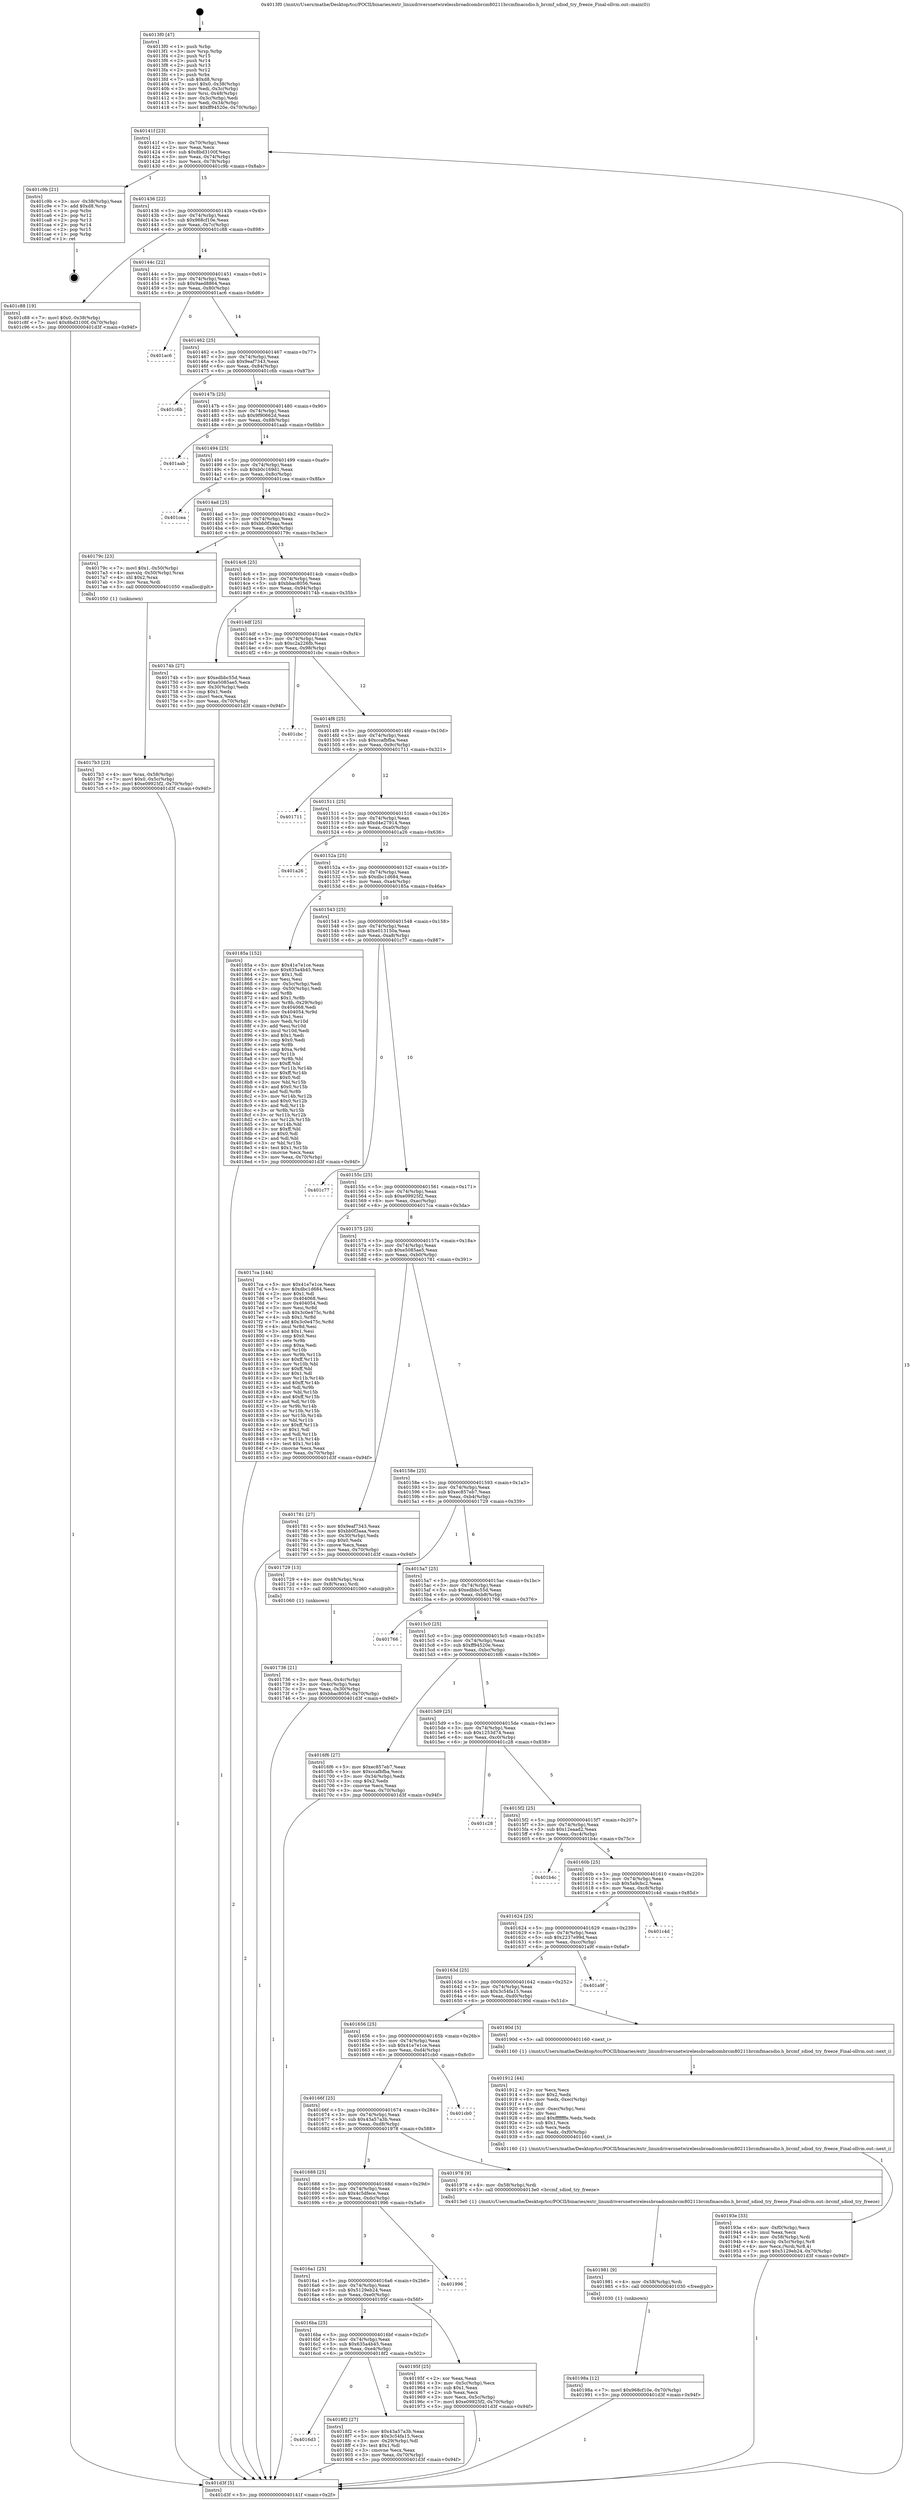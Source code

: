 digraph "0x4013f0" {
  label = "0x4013f0 (/mnt/c/Users/mathe/Desktop/tcc/POCII/binaries/extr_linuxdriversnetwirelessbroadcombrcm80211brcmfmacsdio.h_brcmf_sdiod_try_freeze_Final-ollvm.out::main(0))"
  labelloc = "t"
  node[shape=record]

  Entry [label="",width=0.3,height=0.3,shape=circle,fillcolor=black,style=filled]
  "0x40141f" [label="{
     0x40141f [23]\l
     | [instrs]\l
     &nbsp;&nbsp;0x40141f \<+3\>: mov -0x70(%rbp),%eax\l
     &nbsp;&nbsp;0x401422 \<+2\>: mov %eax,%ecx\l
     &nbsp;&nbsp;0x401424 \<+6\>: sub $0x8bd3100f,%ecx\l
     &nbsp;&nbsp;0x40142a \<+3\>: mov %eax,-0x74(%rbp)\l
     &nbsp;&nbsp;0x40142d \<+3\>: mov %ecx,-0x78(%rbp)\l
     &nbsp;&nbsp;0x401430 \<+6\>: je 0000000000401c9b \<main+0x8ab\>\l
  }"]
  "0x401c9b" [label="{
     0x401c9b [21]\l
     | [instrs]\l
     &nbsp;&nbsp;0x401c9b \<+3\>: mov -0x38(%rbp),%eax\l
     &nbsp;&nbsp;0x401c9e \<+7\>: add $0xd8,%rsp\l
     &nbsp;&nbsp;0x401ca5 \<+1\>: pop %rbx\l
     &nbsp;&nbsp;0x401ca6 \<+2\>: pop %r12\l
     &nbsp;&nbsp;0x401ca8 \<+2\>: pop %r13\l
     &nbsp;&nbsp;0x401caa \<+2\>: pop %r14\l
     &nbsp;&nbsp;0x401cac \<+2\>: pop %r15\l
     &nbsp;&nbsp;0x401cae \<+1\>: pop %rbp\l
     &nbsp;&nbsp;0x401caf \<+1\>: ret\l
  }"]
  "0x401436" [label="{
     0x401436 [22]\l
     | [instrs]\l
     &nbsp;&nbsp;0x401436 \<+5\>: jmp 000000000040143b \<main+0x4b\>\l
     &nbsp;&nbsp;0x40143b \<+3\>: mov -0x74(%rbp),%eax\l
     &nbsp;&nbsp;0x40143e \<+5\>: sub $0x968cf10e,%eax\l
     &nbsp;&nbsp;0x401443 \<+3\>: mov %eax,-0x7c(%rbp)\l
     &nbsp;&nbsp;0x401446 \<+6\>: je 0000000000401c88 \<main+0x898\>\l
  }"]
  Exit [label="",width=0.3,height=0.3,shape=circle,fillcolor=black,style=filled,peripheries=2]
  "0x401c88" [label="{
     0x401c88 [19]\l
     | [instrs]\l
     &nbsp;&nbsp;0x401c88 \<+7\>: movl $0x0,-0x38(%rbp)\l
     &nbsp;&nbsp;0x401c8f \<+7\>: movl $0x8bd3100f,-0x70(%rbp)\l
     &nbsp;&nbsp;0x401c96 \<+5\>: jmp 0000000000401d3f \<main+0x94f\>\l
  }"]
  "0x40144c" [label="{
     0x40144c [22]\l
     | [instrs]\l
     &nbsp;&nbsp;0x40144c \<+5\>: jmp 0000000000401451 \<main+0x61\>\l
     &nbsp;&nbsp;0x401451 \<+3\>: mov -0x74(%rbp),%eax\l
     &nbsp;&nbsp;0x401454 \<+5\>: sub $0x9aed8864,%eax\l
     &nbsp;&nbsp;0x401459 \<+3\>: mov %eax,-0x80(%rbp)\l
     &nbsp;&nbsp;0x40145c \<+6\>: je 0000000000401ac6 \<main+0x6d6\>\l
  }"]
  "0x40198a" [label="{
     0x40198a [12]\l
     | [instrs]\l
     &nbsp;&nbsp;0x40198a \<+7\>: movl $0x968cf10e,-0x70(%rbp)\l
     &nbsp;&nbsp;0x401991 \<+5\>: jmp 0000000000401d3f \<main+0x94f\>\l
  }"]
  "0x401ac6" [label="{
     0x401ac6\l
  }", style=dashed]
  "0x401462" [label="{
     0x401462 [25]\l
     | [instrs]\l
     &nbsp;&nbsp;0x401462 \<+5\>: jmp 0000000000401467 \<main+0x77\>\l
     &nbsp;&nbsp;0x401467 \<+3\>: mov -0x74(%rbp),%eax\l
     &nbsp;&nbsp;0x40146a \<+5\>: sub $0x9eaf7343,%eax\l
     &nbsp;&nbsp;0x40146f \<+6\>: mov %eax,-0x84(%rbp)\l
     &nbsp;&nbsp;0x401475 \<+6\>: je 0000000000401c6b \<main+0x87b\>\l
  }"]
  "0x401981" [label="{
     0x401981 [9]\l
     | [instrs]\l
     &nbsp;&nbsp;0x401981 \<+4\>: mov -0x58(%rbp),%rdi\l
     &nbsp;&nbsp;0x401985 \<+5\>: call 0000000000401030 \<free@plt\>\l
     | [calls]\l
     &nbsp;&nbsp;0x401030 \{1\} (unknown)\l
  }"]
  "0x401c6b" [label="{
     0x401c6b\l
  }", style=dashed]
  "0x40147b" [label="{
     0x40147b [25]\l
     | [instrs]\l
     &nbsp;&nbsp;0x40147b \<+5\>: jmp 0000000000401480 \<main+0x90\>\l
     &nbsp;&nbsp;0x401480 \<+3\>: mov -0x74(%rbp),%eax\l
     &nbsp;&nbsp;0x401483 \<+5\>: sub $0x9f90662d,%eax\l
     &nbsp;&nbsp;0x401488 \<+6\>: mov %eax,-0x88(%rbp)\l
     &nbsp;&nbsp;0x40148e \<+6\>: je 0000000000401aab \<main+0x6bb\>\l
  }"]
  "0x40193e" [label="{
     0x40193e [33]\l
     | [instrs]\l
     &nbsp;&nbsp;0x40193e \<+6\>: mov -0xf0(%rbp),%ecx\l
     &nbsp;&nbsp;0x401944 \<+3\>: imul %eax,%ecx\l
     &nbsp;&nbsp;0x401947 \<+4\>: mov -0x58(%rbp),%rdi\l
     &nbsp;&nbsp;0x40194b \<+4\>: movslq -0x5c(%rbp),%r8\l
     &nbsp;&nbsp;0x40194f \<+4\>: mov %ecx,(%rdi,%r8,4)\l
     &nbsp;&nbsp;0x401953 \<+7\>: movl $0x5129eb24,-0x70(%rbp)\l
     &nbsp;&nbsp;0x40195a \<+5\>: jmp 0000000000401d3f \<main+0x94f\>\l
  }"]
  "0x401aab" [label="{
     0x401aab\l
  }", style=dashed]
  "0x401494" [label="{
     0x401494 [25]\l
     | [instrs]\l
     &nbsp;&nbsp;0x401494 \<+5\>: jmp 0000000000401499 \<main+0xa9\>\l
     &nbsp;&nbsp;0x401499 \<+3\>: mov -0x74(%rbp),%eax\l
     &nbsp;&nbsp;0x40149c \<+5\>: sub $0xb0c169d1,%eax\l
     &nbsp;&nbsp;0x4014a1 \<+6\>: mov %eax,-0x8c(%rbp)\l
     &nbsp;&nbsp;0x4014a7 \<+6\>: je 0000000000401cea \<main+0x8fa\>\l
  }"]
  "0x401912" [label="{
     0x401912 [44]\l
     | [instrs]\l
     &nbsp;&nbsp;0x401912 \<+2\>: xor %ecx,%ecx\l
     &nbsp;&nbsp;0x401914 \<+5\>: mov $0x2,%edx\l
     &nbsp;&nbsp;0x401919 \<+6\>: mov %edx,-0xec(%rbp)\l
     &nbsp;&nbsp;0x40191f \<+1\>: cltd\l
     &nbsp;&nbsp;0x401920 \<+6\>: mov -0xec(%rbp),%esi\l
     &nbsp;&nbsp;0x401926 \<+2\>: idiv %esi\l
     &nbsp;&nbsp;0x401928 \<+6\>: imul $0xfffffffe,%edx,%edx\l
     &nbsp;&nbsp;0x40192e \<+3\>: sub $0x1,%ecx\l
     &nbsp;&nbsp;0x401931 \<+2\>: sub %ecx,%edx\l
     &nbsp;&nbsp;0x401933 \<+6\>: mov %edx,-0xf0(%rbp)\l
     &nbsp;&nbsp;0x401939 \<+5\>: call 0000000000401160 \<next_i\>\l
     | [calls]\l
     &nbsp;&nbsp;0x401160 \{1\} (/mnt/c/Users/mathe/Desktop/tcc/POCII/binaries/extr_linuxdriversnetwirelessbroadcombrcm80211brcmfmacsdio.h_brcmf_sdiod_try_freeze_Final-ollvm.out::next_i)\l
  }"]
  "0x401cea" [label="{
     0x401cea\l
  }", style=dashed]
  "0x4014ad" [label="{
     0x4014ad [25]\l
     | [instrs]\l
     &nbsp;&nbsp;0x4014ad \<+5\>: jmp 00000000004014b2 \<main+0xc2\>\l
     &nbsp;&nbsp;0x4014b2 \<+3\>: mov -0x74(%rbp),%eax\l
     &nbsp;&nbsp;0x4014b5 \<+5\>: sub $0xbb0f3aaa,%eax\l
     &nbsp;&nbsp;0x4014ba \<+6\>: mov %eax,-0x90(%rbp)\l
     &nbsp;&nbsp;0x4014c0 \<+6\>: je 000000000040179c \<main+0x3ac\>\l
  }"]
  "0x4016d3" [label="{
     0x4016d3\l
  }", style=dashed]
  "0x40179c" [label="{
     0x40179c [23]\l
     | [instrs]\l
     &nbsp;&nbsp;0x40179c \<+7\>: movl $0x1,-0x50(%rbp)\l
     &nbsp;&nbsp;0x4017a3 \<+4\>: movslq -0x50(%rbp),%rax\l
     &nbsp;&nbsp;0x4017a7 \<+4\>: shl $0x2,%rax\l
     &nbsp;&nbsp;0x4017ab \<+3\>: mov %rax,%rdi\l
     &nbsp;&nbsp;0x4017ae \<+5\>: call 0000000000401050 \<malloc@plt\>\l
     | [calls]\l
     &nbsp;&nbsp;0x401050 \{1\} (unknown)\l
  }"]
  "0x4014c6" [label="{
     0x4014c6 [25]\l
     | [instrs]\l
     &nbsp;&nbsp;0x4014c6 \<+5\>: jmp 00000000004014cb \<main+0xdb\>\l
     &nbsp;&nbsp;0x4014cb \<+3\>: mov -0x74(%rbp),%eax\l
     &nbsp;&nbsp;0x4014ce \<+5\>: sub $0xbbac8056,%eax\l
     &nbsp;&nbsp;0x4014d3 \<+6\>: mov %eax,-0x94(%rbp)\l
     &nbsp;&nbsp;0x4014d9 \<+6\>: je 000000000040174b \<main+0x35b\>\l
  }"]
  "0x4018f2" [label="{
     0x4018f2 [27]\l
     | [instrs]\l
     &nbsp;&nbsp;0x4018f2 \<+5\>: mov $0x43a57a3b,%eax\l
     &nbsp;&nbsp;0x4018f7 \<+5\>: mov $0x3c54fa15,%ecx\l
     &nbsp;&nbsp;0x4018fc \<+3\>: mov -0x29(%rbp),%dl\l
     &nbsp;&nbsp;0x4018ff \<+3\>: test $0x1,%dl\l
     &nbsp;&nbsp;0x401902 \<+3\>: cmovne %ecx,%eax\l
     &nbsp;&nbsp;0x401905 \<+3\>: mov %eax,-0x70(%rbp)\l
     &nbsp;&nbsp;0x401908 \<+5\>: jmp 0000000000401d3f \<main+0x94f\>\l
  }"]
  "0x40174b" [label="{
     0x40174b [27]\l
     | [instrs]\l
     &nbsp;&nbsp;0x40174b \<+5\>: mov $0xedbbc55d,%eax\l
     &nbsp;&nbsp;0x401750 \<+5\>: mov $0xe5085ae5,%ecx\l
     &nbsp;&nbsp;0x401755 \<+3\>: mov -0x30(%rbp),%edx\l
     &nbsp;&nbsp;0x401758 \<+3\>: cmp $0x1,%edx\l
     &nbsp;&nbsp;0x40175b \<+3\>: cmovl %ecx,%eax\l
     &nbsp;&nbsp;0x40175e \<+3\>: mov %eax,-0x70(%rbp)\l
     &nbsp;&nbsp;0x401761 \<+5\>: jmp 0000000000401d3f \<main+0x94f\>\l
  }"]
  "0x4014df" [label="{
     0x4014df [25]\l
     | [instrs]\l
     &nbsp;&nbsp;0x4014df \<+5\>: jmp 00000000004014e4 \<main+0xf4\>\l
     &nbsp;&nbsp;0x4014e4 \<+3\>: mov -0x74(%rbp),%eax\l
     &nbsp;&nbsp;0x4014e7 \<+5\>: sub $0xc2a226fb,%eax\l
     &nbsp;&nbsp;0x4014ec \<+6\>: mov %eax,-0x98(%rbp)\l
     &nbsp;&nbsp;0x4014f2 \<+6\>: je 0000000000401cbc \<main+0x8cc\>\l
  }"]
  "0x4016ba" [label="{
     0x4016ba [25]\l
     | [instrs]\l
     &nbsp;&nbsp;0x4016ba \<+5\>: jmp 00000000004016bf \<main+0x2cf\>\l
     &nbsp;&nbsp;0x4016bf \<+3\>: mov -0x74(%rbp),%eax\l
     &nbsp;&nbsp;0x4016c2 \<+5\>: sub $0x635a4b45,%eax\l
     &nbsp;&nbsp;0x4016c7 \<+6\>: mov %eax,-0xe4(%rbp)\l
     &nbsp;&nbsp;0x4016cd \<+6\>: je 00000000004018f2 \<main+0x502\>\l
  }"]
  "0x401cbc" [label="{
     0x401cbc\l
  }", style=dashed]
  "0x4014f8" [label="{
     0x4014f8 [25]\l
     | [instrs]\l
     &nbsp;&nbsp;0x4014f8 \<+5\>: jmp 00000000004014fd \<main+0x10d\>\l
     &nbsp;&nbsp;0x4014fd \<+3\>: mov -0x74(%rbp),%eax\l
     &nbsp;&nbsp;0x401500 \<+5\>: sub $0xccafbfba,%eax\l
     &nbsp;&nbsp;0x401505 \<+6\>: mov %eax,-0x9c(%rbp)\l
     &nbsp;&nbsp;0x40150b \<+6\>: je 0000000000401711 \<main+0x321\>\l
  }"]
  "0x40195f" [label="{
     0x40195f [25]\l
     | [instrs]\l
     &nbsp;&nbsp;0x40195f \<+2\>: xor %eax,%eax\l
     &nbsp;&nbsp;0x401961 \<+3\>: mov -0x5c(%rbp),%ecx\l
     &nbsp;&nbsp;0x401964 \<+3\>: sub $0x1,%eax\l
     &nbsp;&nbsp;0x401967 \<+2\>: sub %eax,%ecx\l
     &nbsp;&nbsp;0x401969 \<+3\>: mov %ecx,-0x5c(%rbp)\l
     &nbsp;&nbsp;0x40196c \<+7\>: movl $0xe09925f2,-0x70(%rbp)\l
     &nbsp;&nbsp;0x401973 \<+5\>: jmp 0000000000401d3f \<main+0x94f\>\l
  }"]
  "0x401711" [label="{
     0x401711\l
  }", style=dashed]
  "0x401511" [label="{
     0x401511 [25]\l
     | [instrs]\l
     &nbsp;&nbsp;0x401511 \<+5\>: jmp 0000000000401516 \<main+0x126\>\l
     &nbsp;&nbsp;0x401516 \<+3\>: mov -0x74(%rbp),%eax\l
     &nbsp;&nbsp;0x401519 \<+5\>: sub $0xd4e27914,%eax\l
     &nbsp;&nbsp;0x40151e \<+6\>: mov %eax,-0xa0(%rbp)\l
     &nbsp;&nbsp;0x401524 \<+6\>: je 0000000000401a26 \<main+0x636\>\l
  }"]
  "0x4016a1" [label="{
     0x4016a1 [25]\l
     | [instrs]\l
     &nbsp;&nbsp;0x4016a1 \<+5\>: jmp 00000000004016a6 \<main+0x2b6\>\l
     &nbsp;&nbsp;0x4016a6 \<+3\>: mov -0x74(%rbp),%eax\l
     &nbsp;&nbsp;0x4016a9 \<+5\>: sub $0x5129eb24,%eax\l
     &nbsp;&nbsp;0x4016ae \<+6\>: mov %eax,-0xe0(%rbp)\l
     &nbsp;&nbsp;0x4016b4 \<+6\>: je 000000000040195f \<main+0x56f\>\l
  }"]
  "0x401a26" [label="{
     0x401a26\l
  }", style=dashed]
  "0x40152a" [label="{
     0x40152a [25]\l
     | [instrs]\l
     &nbsp;&nbsp;0x40152a \<+5\>: jmp 000000000040152f \<main+0x13f\>\l
     &nbsp;&nbsp;0x40152f \<+3\>: mov -0x74(%rbp),%eax\l
     &nbsp;&nbsp;0x401532 \<+5\>: sub $0xdbc1d684,%eax\l
     &nbsp;&nbsp;0x401537 \<+6\>: mov %eax,-0xa4(%rbp)\l
     &nbsp;&nbsp;0x40153d \<+6\>: je 000000000040185a \<main+0x46a\>\l
  }"]
  "0x401996" [label="{
     0x401996\l
  }", style=dashed]
  "0x40185a" [label="{
     0x40185a [152]\l
     | [instrs]\l
     &nbsp;&nbsp;0x40185a \<+5\>: mov $0x41e7e1ce,%eax\l
     &nbsp;&nbsp;0x40185f \<+5\>: mov $0x635a4b45,%ecx\l
     &nbsp;&nbsp;0x401864 \<+2\>: mov $0x1,%dl\l
     &nbsp;&nbsp;0x401866 \<+2\>: xor %esi,%esi\l
     &nbsp;&nbsp;0x401868 \<+3\>: mov -0x5c(%rbp),%edi\l
     &nbsp;&nbsp;0x40186b \<+3\>: cmp -0x50(%rbp),%edi\l
     &nbsp;&nbsp;0x40186e \<+4\>: setl %r8b\l
     &nbsp;&nbsp;0x401872 \<+4\>: and $0x1,%r8b\l
     &nbsp;&nbsp;0x401876 \<+4\>: mov %r8b,-0x29(%rbp)\l
     &nbsp;&nbsp;0x40187a \<+7\>: mov 0x404068,%edi\l
     &nbsp;&nbsp;0x401881 \<+8\>: mov 0x404054,%r9d\l
     &nbsp;&nbsp;0x401889 \<+3\>: sub $0x1,%esi\l
     &nbsp;&nbsp;0x40188c \<+3\>: mov %edi,%r10d\l
     &nbsp;&nbsp;0x40188f \<+3\>: add %esi,%r10d\l
     &nbsp;&nbsp;0x401892 \<+4\>: imul %r10d,%edi\l
     &nbsp;&nbsp;0x401896 \<+3\>: and $0x1,%edi\l
     &nbsp;&nbsp;0x401899 \<+3\>: cmp $0x0,%edi\l
     &nbsp;&nbsp;0x40189c \<+4\>: sete %r8b\l
     &nbsp;&nbsp;0x4018a0 \<+4\>: cmp $0xa,%r9d\l
     &nbsp;&nbsp;0x4018a4 \<+4\>: setl %r11b\l
     &nbsp;&nbsp;0x4018a8 \<+3\>: mov %r8b,%bl\l
     &nbsp;&nbsp;0x4018ab \<+3\>: xor $0xff,%bl\l
     &nbsp;&nbsp;0x4018ae \<+3\>: mov %r11b,%r14b\l
     &nbsp;&nbsp;0x4018b1 \<+4\>: xor $0xff,%r14b\l
     &nbsp;&nbsp;0x4018b5 \<+3\>: xor $0x0,%dl\l
     &nbsp;&nbsp;0x4018b8 \<+3\>: mov %bl,%r15b\l
     &nbsp;&nbsp;0x4018bb \<+4\>: and $0x0,%r15b\l
     &nbsp;&nbsp;0x4018bf \<+3\>: and %dl,%r8b\l
     &nbsp;&nbsp;0x4018c2 \<+3\>: mov %r14b,%r12b\l
     &nbsp;&nbsp;0x4018c5 \<+4\>: and $0x0,%r12b\l
     &nbsp;&nbsp;0x4018c9 \<+3\>: and %dl,%r11b\l
     &nbsp;&nbsp;0x4018cc \<+3\>: or %r8b,%r15b\l
     &nbsp;&nbsp;0x4018cf \<+3\>: or %r11b,%r12b\l
     &nbsp;&nbsp;0x4018d2 \<+3\>: xor %r12b,%r15b\l
     &nbsp;&nbsp;0x4018d5 \<+3\>: or %r14b,%bl\l
     &nbsp;&nbsp;0x4018d8 \<+3\>: xor $0xff,%bl\l
     &nbsp;&nbsp;0x4018db \<+3\>: or $0x0,%dl\l
     &nbsp;&nbsp;0x4018de \<+2\>: and %dl,%bl\l
     &nbsp;&nbsp;0x4018e0 \<+3\>: or %bl,%r15b\l
     &nbsp;&nbsp;0x4018e3 \<+4\>: test $0x1,%r15b\l
     &nbsp;&nbsp;0x4018e7 \<+3\>: cmovne %ecx,%eax\l
     &nbsp;&nbsp;0x4018ea \<+3\>: mov %eax,-0x70(%rbp)\l
     &nbsp;&nbsp;0x4018ed \<+5\>: jmp 0000000000401d3f \<main+0x94f\>\l
  }"]
  "0x401543" [label="{
     0x401543 [25]\l
     | [instrs]\l
     &nbsp;&nbsp;0x401543 \<+5\>: jmp 0000000000401548 \<main+0x158\>\l
     &nbsp;&nbsp;0x401548 \<+3\>: mov -0x74(%rbp),%eax\l
     &nbsp;&nbsp;0x40154b \<+5\>: sub $0xe013150a,%eax\l
     &nbsp;&nbsp;0x401550 \<+6\>: mov %eax,-0xa8(%rbp)\l
     &nbsp;&nbsp;0x401556 \<+6\>: je 0000000000401c77 \<main+0x887\>\l
  }"]
  "0x401688" [label="{
     0x401688 [25]\l
     | [instrs]\l
     &nbsp;&nbsp;0x401688 \<+5\>: jmp 000000000040168d \<main+0x29d\>\l
     &nbsp;&nbsp;0x40168d \<+3\>: mov -0x74(%rbp),%eax\l
     &nbsp;&nbsp;0x401690 \<+5\>: sub $0x4c5dfece,%eax\l
     &nbsp;&nbsp;0x401695 \<+6\>: mov %eax,-0xdc(%rbp)\l
     &nbsp;&nbsp;0x40169b \<+6\>: je 0000000000401996 \<main+0x5a6\>\l
  }"]
  "0x401c77" [label="{
     0x401c77\l
  }", style=dashed]
  "0x40155c" [label="{
     0x40155c [25]\l
     | [instrs]\l
     &nbsp;&nbsp;0x40155c \<+5\>: jmp 0000000000401561 \<main+0x171\>\l
     &nbsp;&nbsp;0x401561 \<+3\>: mov -0x74(%rbp),%eax\l
     &nbsp;&nbsp;0x401564 \<+5\>: sub $0xe09925f2,%eax\l
     &nbsp;&nbsp;0x401569 \<+6\>: mov %eax,-0xac(%rbp)\l
     &nbsp;&nbsp;0x40156f \<+6\>: je 00000000004017ca \<main+0x3da\>\l
  }"]
  "0x401978" [label="{
     0x401978 [9]\l
     | [instrs]\l
     &nbsp;&nbsp;0x401978 \<+4\>: mov -0x58(%rbp),%rdi\l
     &nbsp;&nbsp;0x40197c \<+5\>: call 00000000004013e0 \<brcmf_sdiod_try_freeze\>\l
     | [calls]\l
     &nbsp;&nbsp;0x4013e0 \{1\} (/mnt/c/Users/mathe/Desktop/tcc/POCII/binaries/extr_linuxdriversnetwirelessbroadcombrcm80211brcmfmacsdio.h_brcmf_sdiod_try_freeze_Final-ollvm.out::brcmf_sdiod_try_freeze)\l
  }"]
  "0x4017ca" [label="{
     0x4017ca [144]\l
     | [instrs]\l
     &nbsp;&nbsp;0x4017ca \<+5\>: mov $0x41e7e1ce,%eax\l
     &nbsp;&nbsp;0x4017cf \<+5\>: mov $0xdbc1d684,%ecx\l
     &nbsp;&nbsp;0x4017d4 \<+2\>: mov $0x1,%dl\l
     &nbsp;&nbsp;0x4017d6 \<+7\>: mov 0x404068,%esi\l
     &nbsp;&nbsp;0x4017dd \<+7\>: mov 0x404054,%edi\l
     &nbsp;&nbsp;0x4017e4 \<+3\>: mov %esi,%r8d\l
     &nbsp;&nbsp;0x4017e7 \<+7\>: sub $0x3c0e475c,%r8d\l
     &nbsp;&nbsp;0x4017ee \<+4\>: sub $0x1,%r8d\l
     &nbsp;&nbsp;0x4017f2 \<+7\>: add $0x3c0e475c,%r8d\l
     &nbsp;&nbsp;0x4017f9 \<+4\>: imul %r8d,%esi\l
     &nbsp;&nbsp;0x4017fd \<+3\>: and $0x1,%esi\l
     &nbsp;&nbsp;0x401800 \<+3\>: cmp $0x0,%esi\l
     &nbsp;&nbsp;0x401803 \<+4\>: sete %r9b\l
     &nbsp;&nbsp;0x401807 \<+3\>: cmp $0xa,%edi\l
     &nbsp;&nbsp;0x40180a \<+4\>: setl %r10b\l
     &nbsp;&nbsp;0x40180e \<+3\>: mov %r9b,%r11b\l
     &nbsp;&nbsp;0x401811 \<+4\>: xor $0xff,%r11b\l
     &nbsp;&nbsp;0x401815 \<+3\>: mov %r10b,%bl\l
     &nbsp;&nbsp;0x401818 \<+3\>: xor $0xff,%bl\l
     &nbsp;&nbsp;0x40181b \<+3\>: xor $0x1,%dl\l
     &nbsp;&nbsp;0x40181e \<+3\>: mov %r11b,%r14b\l
     &nbsp;&nbsp;0x401821 \<+4\>: and $0xff,%r14b\l
     &nbsp;&nbsp;0x401825 \<+3\>: and %dl,%r9b\l
     &nbsp;&nbsp;0x401828 \<+3\>: mov %bl,%r15b\l
     &nbsp;&nbsp;0x40182b \<+4\>: and $0xff,%r15b\l
     &nbsp;&nbsp;0x40182f \<+3\>: and %dl,%r10b\l
     &nbsp;&nbsp;0x401832 \<+3\>: or %r9b,%r14b\l
     &nbsp;&nbsp;0x401835 \<+3\>: or %r10b,%r15b\l
     &nbsp;&nbsp;0x401838 \<+3\>: xor %r15b,%r14b\l
     &nbsp;&nbsp;0x40183b \<+3\>: or %bl,%r11b\l
     &nbsp;&nbsp;0x40183e \<+4\>: xor $0xff,%r11b\l
     &nbsp;&nbsp;0x401842 \<+3\>: or $0x1,%dl\l
     &nbsp;&nbsp;0x401845 \<+3\>: and %dl,%r11b\l
     &nbsp;&nbsp;0x401848 \<+3\>: or %r11b,%r14b\l
     &nbsp;&nbsp;0x40184b \<+4\>: test $0x1,%r14b\l
     &nbsp;&nbsp;0x40184f \<+3\>: cmovne %ecx,%eax\l
     &nbsp;&nbsp;0x401852 \<+3\>: mov %eax,-0x70(%rbp)\l
     &nbsp;&nbsp;0x401855 \<+5\>: jmp 0000000000401d3f \<main+0x94f\>\l
  }"]
  "0x401575" [label="{
     0x401575 [25]\l
     | [instrs]\l
     &nbsp;&nbsp;0x401575 \<+5\>: jmp 000000000040157a \<main+0x18a\>\l
     &nbsp;&nbsp;0x40157a \<+3\>: mov -0x74(%rbp),%eax\l
     &nbsp;&nbsp;0x40157d \<+5\>: sub $0xe5085ae5,%eax\l
     &nbsp;&nbsp;0x401582 \<+6\>: mov %eax,-0xb0(%rbp)\l
     &nbsp;&nbsp;0x401588 \<+6\>: je 0000000000401781 \<main+0x391\>\l
  }"]
  "0x40166f" [label="{
     0x40166f [25]\l
     | [instrs]\l
     &nbsp;&nbsp;0x40166f \<+5\>: jmp 0000000000401674 \<main+0x284\>\l
     &nbsp;&nbsp;0x401674 \<+3\>: mov -0x74(%rbp),%eax\l
     &nbsp;&nbsp;0x401677 \<+5\>: sub $0x43a57a3b,%eax\l
     &nbsp;&nbsp;0x40167c \<+6\>: mov %eax,-0xd8(%rbp)\l
     &nbsp;&nbsp;0x401682 \<+6\>: je 0000000000401978 \<main+0x588\>\l
  }"]
  "0x401781" [label="{
     0x401781 [27]\l
     | [instrs]\l
     &nbsp;&nbsp;0x401781 \<+5\>: mov $0x9eaf7343,%eax\l
     &nbsp;&nbsp;0x401786 \<+5\>: mov $0xbb0f3aaa,%ecx\l
     &nbsp;&nbsp;0x40178b \<+3\>: mov -0x30(%rbp),%edx\l
     &nbsp;&nbsp;0x40178e \<+3\>: cmp $0x0,%edx\l
     &nbsp;&nbsp;0x401791 \<+3\>: cmove %ecx,%eax\l
     &nbsp;&nbsp;0x401794 \<+3\>: mov %eax,-0x70(%rbp)\l
     &nbsp;&nbsp;0x401797 \<+5\>: jmp 0000000000401d3f \<main+0x94f\>\l
  }"]
  "0x40158e" [label="{
     0x40158e [25]\l
     | [instrs]\l
     &nbsp;&nbsp;0x40158e \<+5\>: jmp 0000000000401593 \<main+0x1a3\>\l
     &nbsp;&nbsp;0x401593 \<+3\>: mov -0x74(%rbp),%eax\l
     &nbsp;&nbsp;0x401596 \<+5\>: sub $0xec857eb7,%eax\l
     &nbsp;&nbsp;0x40159b \<+6\>: mov %eax,-0xb4(%rbp)\l
     &nbsp;&nbsp;0x4015a1 \<+6\>: je 0000000000401729 \<main+0x339\>\l
  }"]
  "0x401cb0" [label="{
     0x401cb0\l
  }", style=dashed]
  "0x401729" [label="{
     0x401729 [13]\l
     | [instrs]\l
     &nbsp;&nbsp;0x401729 \<+4\>: mov -0x48(%rbp),%rax\l
     &nbsp;&nbsp;0x40172d \<+4\>: mov 0x8(%rax),%rdi\l
     &nbsp;&nbsp;0x401731 \<+5\>: call 0000000000401060 \<atoi@plt\>\l
     | [calls]\l
     &nbsp;&nbsp;0x401060 \{1\} (unknown)\l
  }"]
  "0x4015a7" [label="{
     0x4015a7 [25]\l
     | [instrs]\l
     &nbsp;&nbsp;0x4015a7 \<+5\>: jmp 00000000004015ac \<main+0x1bc\>\l
     &nbsp;&nbsp;0x4015ac \<+3\>: mov -0x74(%rbp),%eax\l
     &nbsp;&nbsp;0x4015af \<+5\>: sub $0xedbbc55d,%eax\l
     &nbsp;&nbsp;0x4015b4 \<+6\>: mov %eax,-0xb8(%rbp)\l
     &nbsp;&nbsp;0x4015ba \<+6\>: je 0000000000401766 \<main+0x376\>\l
  }"]
  "0x401656" [label="{
     0x401656 [25]\l
     | [instrs]\l
     &nbsp;&nbsp;0x401656 \<+5\>: jmp 000000000040165b \<main+0x26b\>\l
     &nbsp;&nbsp;0x40165b \<+3\>: mov -0x74(%rbp),%eax\l
     &nbsp;&nbsp;0x40165e \<+5\>: sub $0x41e7e1ce,%eax\l
     &nbsp;&nbsp;0x401663 \<+6\>: mov %eax,-0xd4(%rbp)\l
     &nbsp;&nbsp;0x401669 \<+6\>: je 0000000000401cb0 \<main+0x8c0\>\l
  }"]
  "0x401766" [label="{
     0x401766\l
  }", style=dashed]
  "0x4015c0" [label="{
     0x4015c0 [25]\l
     | [instrs]\l
     &nbsp;&nbsp;0x4015c0 \<+5\>: jmp 00000000004015c5 \<main+0x1d5\>\l
     &nbsp;&nbsp;0x4015c5 \<+3\>: mov -0x74(%rbp),%eax\l
     &nbsp;&nbsp;0x4015c8 \<+5\>: sub $0xff94520e,%eax\l
     &nbsp;&nbsp;0x4015cd \<+6\>: mov %eax,-0xbc(%rbp)\l
     &nbsp;&nbsp;0x4015d3 \<+6\>: je 00000000004016f6 \<main+0x306\>\l
  }"]
  "0x40190d" [label="{
     0x40190d [5]\l
     | [instrs]\l
     &nbsp;&nbsp;0x40190d \<+5\>: call 0000000000401160 \<next_i\>\l
     | [calls]\l
     &nbsp;&nbsp;0x401160 \{1\} (/mnt/c/Users/mathe/Desktop/tcc/POCII/binaries/extr_linuxdriversnetwirelessbroadcombrcm80211brcmfmacsdio.h_brcmf_sdiod_try_freeze_Final-ollvm.out::next_i)\l
  }"]
  "0x4016f6" [label="{
     0x4016f6 [27]\l
     | [instrs]\l
     &nbsp;&nbsp;0x4016f6 \<+5\>: mov $0xec857eb7,%eax\l
     &nbsp;&nbsp;0x4016fb \<+5\>: mov $0xccafbfba,%ecx\l
     &nbsp;&nbsp;0x401700 \<+3\>: mov -0x34(%rbp),%edx\l
     &nbsp;&nbsp;0x401703 \<+3\>: cmp $0x2,%edx\l
     &nbsp;&nbsp;0x401706 \<+3\>: cmovne %ecx,%eax\l
     &nbsp;&nbsp;0x401709 \<+3\>: mov %eax,-0x70(%rbp)\l
     &nbsp;&nbsp;0x40170c \<+5\>: jmp 0000000000401d3f \<main+0x94f\>\l
  }"]
  "0x4015d9" [label="{
     0x4015d9 [25]\l
     | [instrs]\l
     &nbsp;&nbsp;0x4015d9 \<+5\>: jmp 00000000004015de \<main+0x1ee\>\l
     &nbsp;&nbsp;0x4015de \<+3\>: mov -0x74(%rbp),%eax\l
     &nbsp;&nbsp;0x4015e1 \<+5\>: sub $0x1253d74,%eax\l
     &nbsp;&nbsp;0x4015e6 \<+6\>: mov %eax,-0xc0(%rbp)\l
     &nbsp;&nbsp;0x4015ec \<+6\>: je 0000000000401c28 \<main+0x838\>\l
  }"]
  "0x401d3f" [label="{
     0x401d3f [5]\l
     | [instrs]\l
     &nbsp;&nbsp;0x401d3f \<+5\>: jmp 000000000040141f \<main+0x2f\>\l
  }"]
  "0x4013f0" [label="{
     0x4013f0 [47]\l
     | [instrs]\l
     &nbsp;&nbsp;0x4013f0 \<+1\>: push %rbp\l
     &nbsp;&nbsp;0x4013f1 \<+3\>: mov %rsp,%rbp\l
     &nbsp;&nbsp;0x4013f4 \<+2\>: push %r15\l
     &nbsp;&nbsp;0x4013f6 \<+2\>: push %r14\l
     &nbsp;&nbsp;0x4013f8 \<+2\>: push %r13\l
     &nbsp;&nbsp;0x4013fa \<+2\>: push %r12\l
     &nbsp;&nbsp;0x4013fc \<+1\>: push %rbx\l
     &nbsp;&nbsp;0x4013fd \<+7\>: sub $0xd8,%rsp\l
     &nbsp;&nbsp;0x401404 \<+7\>: movl $0x0,-0x38(%rbp)\l
     &nbsp;&nbsp;0x40140b \<+3\>: mov %edi,-0x3c(%rbp)\l
     &nbsp;&nbsp;0x40140e \<+4\>: mov %rsi,-0x48(%rbp)\l
     &nbsp;&nbsp;0x401412 \<+3\>: mov -0x3c(%rbp),%edi\l
     &nbsp;&nbsp;0x401415 \<+3\>: mov %edi,-0x34(%rbp)\l
     &nbsp;&nbsp;0x401418 \<+7\>: movl $0xff94520e,-0x70(%rbp)\l
  }"]
  "0x401736" [label="{
     0x401736 [21]\l
     | [instrs]\l
     &nbsp;&nbsp;0x401736 \<+3\>: mov %eax,-0x4c(%rbp)\l
     &nbsp;&nbsp;0x401739 \<+3\>: mov -0x4c(%rbp),%eax\l
     &nbsp;&nbsp;0x40173c \<+3\>: mov %eax,-0x30(%rbp)\l
     &nbsp;&nbsp;0x40173f \<+7\>: movl $0xbbac8056,-0x70(%rbp)\l
     &nbsp;&nbsp;0x401746 \<+5\>: jmp 0000000000401d3f \<main+0x94f\>\l
  }"]
  "0x4017b3" [label="{
     0x4017b3 [23]\l
     | [instrs]\l
     &nbsp;&nbsp;0x4017b3 \<+4\>: mov %rax,-0x58(%rbp)\l
     &nbsp;&nbsp;0x4017b7 \<+7\>: movl $0x0,-0x5c(%rbp)\l
     &nbsp;&nbsp;0x4017be \<+7\>: movl $0xe09925f2,-0x70(%rbp)\l
     &nbsp;&nbsp;0x4017c5 \<+5\>: jmp 0000000000401d3f \<main+0x94f\>\l
  }"]
  "0x40163d" [label="{
     0x40163d [25]\l
     | [instrs]\l
     &nbsp;&nbsp;0x40163d \<+5\>: jmp 0000000000401642 \<main+0x252\>\l
     &nbsp;&nbsp;0x401642 \<+3\>: mov -0x74(%rbp),%eax\l
     &nbsp;&nbsp;0x401645 \<+5\>: sub $0x3c54fa15,%eax\l
     &nbsp;&nbsp;0x40164a \<+6\>: mov %eax,-0xd0(%rbp)\l
     &nbsp;&nbsp;0x401650 \<+6\>: je 000000000040190d \<main+0x51d\>\l
  }"]
  "0x401c28" [label="{
     0x401c28\l
  }", style=dashed]
  "0x4015f2" [label="{
     0x4015f2 [25]\l
     | [instrs]\l
     &nbsp;&nbsp;0x4015f2 \<+5\>: jmp 00000000004015f7 \<main+0x207\>\l
     &nbsp;&nbsp;0x4015f7 \<+3\>: mov -0x74(%rbp),%eax\l
     &nbsp;&nbsp;0x4015fa \<+5\>: sub $0x12eaad2,%eax\l
     &nbsp;&nbsp;0x4015ff \<+6\>: mov %eax,-0xc4(%rbp)\l
     &nbsp;&nbsp;0x401605 \<+6\>: je 0000000000401b4c \<main+0x75c\>\l
  }"]
  "0x401a9f" [label="{
     0x401a9f\l
  }", style=dashed]
  "0x401b4c" [label="{
     0x401b4c\l
  }", style=dashed]
  "0x40160b" [label="{
     0x40160b [25]\l
     | [instrs]\l
     &nbsp;&nbsp;0x40160b \<+5\>: jmp 0000000000401610 \<main+0x220\>\l
     &nbsp;&nbsp;0x401610 \<+3\>: mov -0x74(%rbp),%eax\l
     &nbsp;&nbsp;0x401613 \<+5\>: sub $0x5a9cbc2,%eax\l
     &nbsp;&nbsp;0x401618 \<+6\>: mov %eax,-0xc8(%rbp)\l
     &nbsp;&nbsp;0x40161e \<+6\>: je 0000000000401c4d \<main+0x85d\>\l
  }"]
  "0x401624" [label="{
     0x401624 [25]\l
     | [instrs]\l
     &nbsp;&nbsp;0x401624 \<+5\>: jmp 0000000000401629 \<main+0x239\>\l
     &nbsp;&nbsp;0x401629 \<+3\>: mov -0x74(%rbp),%eax\l
     &nbsp;&nbsp;0x40162c \<+5\>: sub $0x2237e99d,%eax\l
     &nbsp;&nbsp;0x401631 \<+6\>: mov %eax,-0xcc(%rbp)\l
     &nbsp;&nbsp;0x401637 \<+6\>: je 0000000000401a9f \<main+0x6af\>\l
  }"]
  "0x401c4d" [label="{
     0x401c4d\l
  }", style=dashed]
  Entry -> "0x4013f0" [label=" 1"]
  "0x40141f" -> "0x401c9b" [label=" 1"]
  "0x40141f" -> "0x401436" [label=" 15"]
  "0x401c9b" -> Exit [label=" 1"]
  "0x401436" -> "0x401c88" [label=" 1"]
  "0x401436" -> "0x40144c" [label=" 14"]
  "0x401c88" -> "0x401d3f" [label=" 1"]
  "0x40144c" -> "0x401ac6" [label=" 0"]
  "0x40144c" -> "0x401462" [label=" 14"]
  "0x40198a" -> "0x401d3f" [label=" 1"]
  "0x401462" -> "0x401c6b" [label=" 0"]
  "0x401462" -> "0x40147b" [label=" 14"]
  "0x401981" -> "0x40198a" [label=" 1"]
  "0x40147b" -> "0x401aab" [label=" 0"]
  "0x40147b" -> "0x401494" [label=" 14"]
  "0x401978" -> "0x401981" [label=" 1"]
  "0x401494" -> "0x401cea" [label=" 0"]
  "0x401494" -> "0x4014ad" [label=" 14"]
  "0x40195f" -> "0x401d3f" [label=" 1"]
  "0x4014ad" -> "0x40179c" [label=" 1"]
  "0x4014ad" -> "0x4014c6" [label=" 13"]
  "0x40193e" -> "0x401d3f" [label=" 1"]
  "0x4014c6" -> "0x40174b" [label=" 1"]
  "0x4014c6" -> "0x4014df" [label=" 12"]
  "0x401912" -> "0x40193e" [label=" 1"]
  "0x4014df" -> "0x401cbc" [label=" 0"]
  "0x4014df" -> "0x4014f8" [label=" 12"]
  "0x4018f2" -> "0x401d3f" [label=" 2"]
  "0x4014f8" -> "0x401711" [label=" 0"]
  "0x4014f8" -> "0x401511" [label=" 12"]
  "0x4016ba" -> "0x4016d3" [label=" 0"]
  "0x401511" -> "0x401a26" [label=" 0"]
  "0x401511" -> "0x40152a" [label=" 12"]
  "0x40190d" -> "0x401912" [label=" 1"]
  "0x40152a" -> "0x40185a" [label=" 2"]
  "0x40152a" -> "0x401543" [label=" 10"]
  "0x4016a1" -> "0x4016ba" [label=" 2"]
  "0x401543" -> "0x401c77" [label=" 0"]
  "0x401543" -> "0x40155c" [label=" 10"]
  "0x4016ba" -> "0x4018f2" [label=" 2"]
  "0x40155c" -> "0x4017ca" [label=" 2"]
  "0x40155c" -> "0x401575" [label=" 8"]
  "0x401688" -> "0x4016a1" [label=" 3"]
  "0x401575" -> "0x401781" [label=" 1"]
  "0x401575" -> "0x40158e" [label=" 7"]
  "0x4016a1" -> "0x40195f" [label=" 1"]
  "0x40158e" -> "0x401729" [label=" 1"]
  "0x40158e" -> "0x4015a7" [label=" 6"]
  "0x40166f" -> "0x401688" [label=" 3"]
  "0x4015a7" -> "0x401766" [label=" 0"]
  "0x4015a7" -> "0x4015c0" [label=" 6"]
  "0x401688" -> "0x401996" [label=" 0"]
  "0x4015c0" -> "0x4016f6" [label=" 1"]
  "0x4015c0" -> "0x4015d9" [label=" 5"]
  "0x4016f6" -> "0x401d3f" [label=" 1"]
  "0x4013f0" -> "0x40141f" [label=" 1"]
  "0x401d3f" -> "0x40141f" [label=" 15"]
  "0x401729" -> "0x401736" [label=" 1"]
  "0x401736" -> "0x401d3f" [label=" 1"]
  "0x40174b" -> "0x401d3f" [label=" 1"]
  "0x401781" -> "0x401d3f" [label=" 1"]
  "0x40179c" -> "0x4017b3" [label=" 1"]
  "0x4017b3" -> "0x401d3f" [label=" 1"]
  "0x4017ca" -> "0x401d3f" [label=" 2"]
  "0x40185a" -> "0x401d3f" [label=" 2"]
  "0x401656" -> "0x40166f" [label=" 4"]
  "0x4015d9" -> "0x401c28" [label=" 0"]
  "0x4015d9" -> "0x4015f2" [label=" 5"]
  "0x40166f" -> "0x401978" [label=" 1"]
  "0x4015f2" -> "0x401b4c" [label=" 0"]
  "0x4015f2" -> "0x40160b" [label=" 5"]
  "0x40163d" -> "0x401656" [label=" 4"]
  "0x40160b" -> "0x401c4d" [label=" 0"]
  "0x40160b" -> "0x401624" [label=" 5"]
  "0x40163d" -> "0x40190d" [label=" 1"]
  "0x401624" -> "0x401a9f" [label=" 0"]
  "0x401624" -> "0x40163d" [label=" 5"]
  "0x401656" -> "0x401cb0" [label=" 0"]
}
